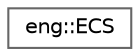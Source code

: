 digraph "Graphical Class Hierarchy"
{
 // LATEX_PDF_SIZE
  bgcolor="transparent";
  edge [fontname=Helvetica,fontsize=10,labelfontname=Helvetica,labelfontsize=10];
  node [fontname=Helvetica,fontsize=10,shape=box,height=0.2,width=0.4];
  rankdir="LR";
  Node0 [label="eng::ECS",height=0.2,width=0.4,color="grey40", fillcolor="white", style="filled",URL="$classeng_1_1_e_c_s.html",tooltip=" "];
}
